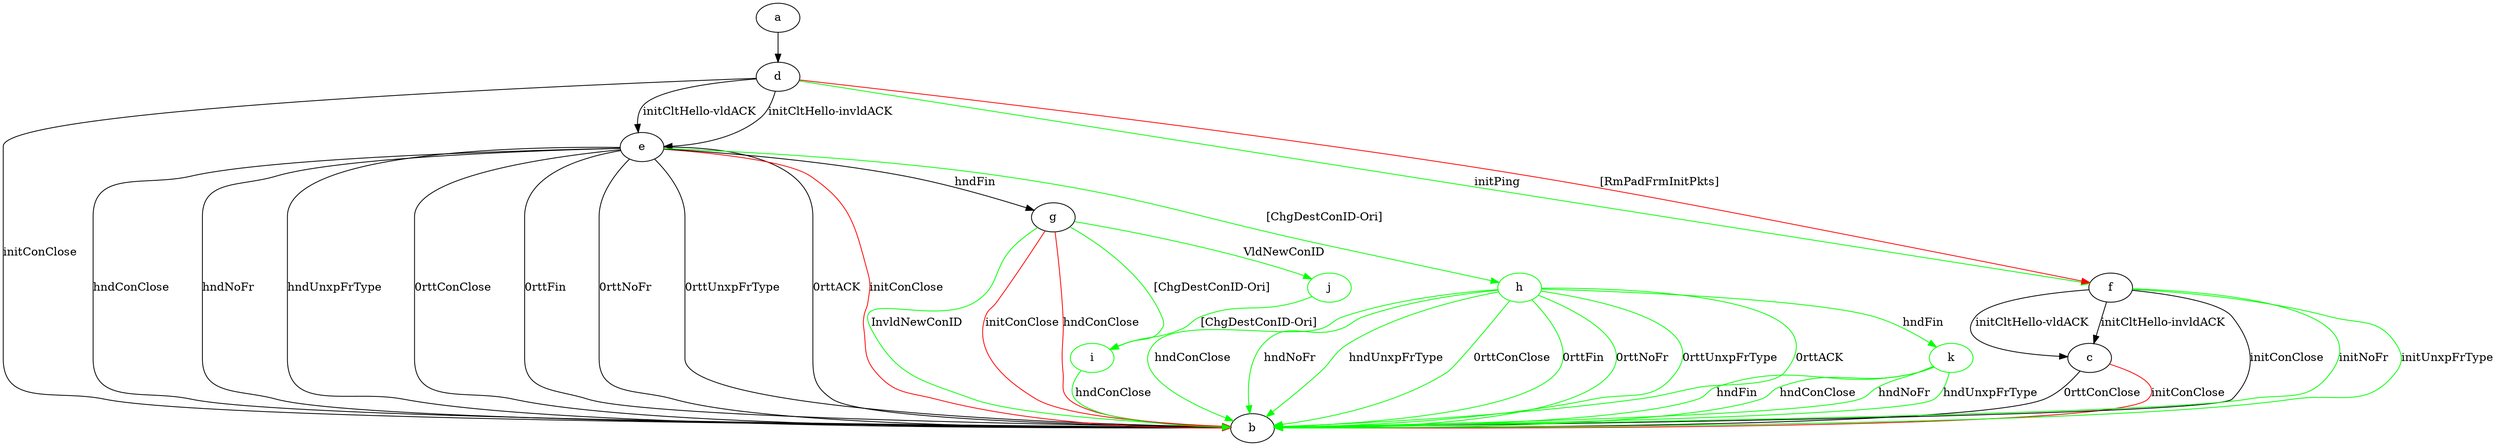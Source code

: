 digraph "" {
	a -> d	[key=0];
	c -> b	[key=0,
		label="0rttConClose "];
	c -> b	[key=1,
		color=red,
		label="initConClose "];
	d -> b	[key=0,
		label="initConClose "];
	d -> e	[key=0,
		label="initCltHello-vldACK "];
	d -> e	[key=1,
		label="initCltHello-invldACK "];
	d -> f	[key=0,
		color=green,
		label="initPing "];
	d -> f	[key=1,
		color=red,
		label="[RmPadFrmInitPkts] "];
	e -> b	[key=0,
		label="hndConClose "];
	e -> b	[key=1,
		label="hndNoFr "];
	e -> b	[key=2,
		label="hndUnxpFrType "];
	e -> b	[key=3,
		label="0rttConClose "];
	e -> b	[key=4,
		label="0rttFin "];
	e -> b	[key=5,
		label="0rttNoFr "];
	e -> b	[key=6,
		label="0rttUnxpFrType "];
	e -> b	[key=7,
		label="0rttACK "];
	e -> b	[key=8,
		color=red,
		label="initConClose "];
	e -> g	[key=0,
		label="hndFin "];
	h	[color=green];
	e -> h	[key=0,
		color=green,
		label="[ChgDestConID-Ori] "];
	f -> b	[key=0,
		label="initConClose "];
	f -> b	[key=1,
		color=green,
		label="initNoFr "];
	f -> b	[key=2,
		color=green,
		label="initUnxpFrType "];
	f -> c	[key=0,
		label="initCltHello-vldACK "];
	f -> c	[key=1,
		label="initCltHello-invldACK "];
	g -> b	[key=0,
		color=green,
		label="InvldNewConID "];
	g -> b	[key=1,
		color=red,
		label="initConClose "];
	g -> b	[key=2,
		color=red,
		label="hndConClose "];
	i	[color=green];
	g -> i	[key=0,
		color=green,
		label="[ChgDestConID-Ori] "];
	j	[color=green];
	g -> j	[key=0,
		color=green,
		label="VldNewConID "];
	h -> b	[key=0,
		color=green,
		label="hndConClose "];
	h -> b	[key=1,
		color=green,
		label="hndNoFr "];
	h -> b	[key=2,
		color=green,
		label="hndUnxpFrType "];
	h -> b	[key=3,
		color=green,
		label="0rttConClose "];
	h -> b	[key=4,
		color=green,
		label="0rttFin "];
	h -> b	[key=5,
		color=green,
		label="0rttNoFr "];
	h -> b	[key=6,
		color=green,
		label="0rttUnxpFrType "];
	h -> b	[key=7,
		color=green,
		label="0rttACK "];
	k	[color=green];
	h -> k	[key=0,
		color=green,
		label="hndFin "];
	i -> b	[key=0,
		color=green,
		label="hndConClose "];
	j -> i	[key=0,
		color=green,
		label="[ChgDestConID-Ori] "];
	k -> b	[key=0,
		color=green,
		label="hndFin "];
	k -> b	[key=1,
		color=green,
		label="hndConClose "];
	k -> b	[key=2,
		color=green,
		label="hndNoFr "];
	k -> b	[key=3,
		color=green,
		label="hndUnxpFrType "];
}
